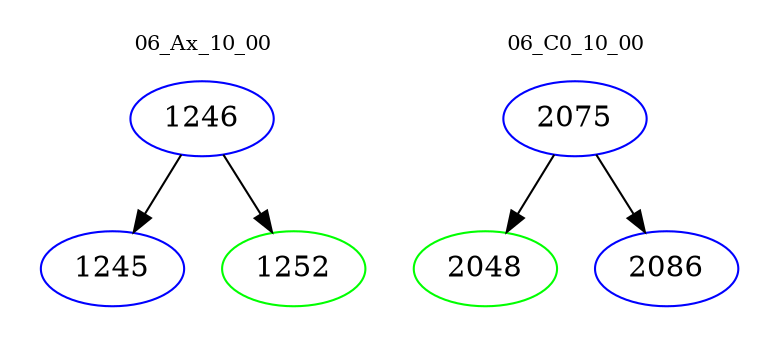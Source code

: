 digraph{
subgraph cluster_0 {
color = white
label = "06_Ax_10_00";
fontsize=10;
T0_1246 [label="1246", color="blue"]
T0_1246 -> T0_1245 [color="black"]
T0_1245 [label="1245", color="blue"]
T0_1246 -> T0_1252 [color="black"]
T0_1252 [label="1252", color="green"]
}
subgraph cluster_1 {
color = white
label = "06_C0_10_00";
fontsize=10;
T1_2075 [label="2075", color="blue"]
T1_2075 -> T1_2048 [color="black"]
T1_2048 [label="2048", color="green"]
T1_2075 -> T1_2086 [color="black"]
T1_2086 [label="2086", color="blue"]
}
}
